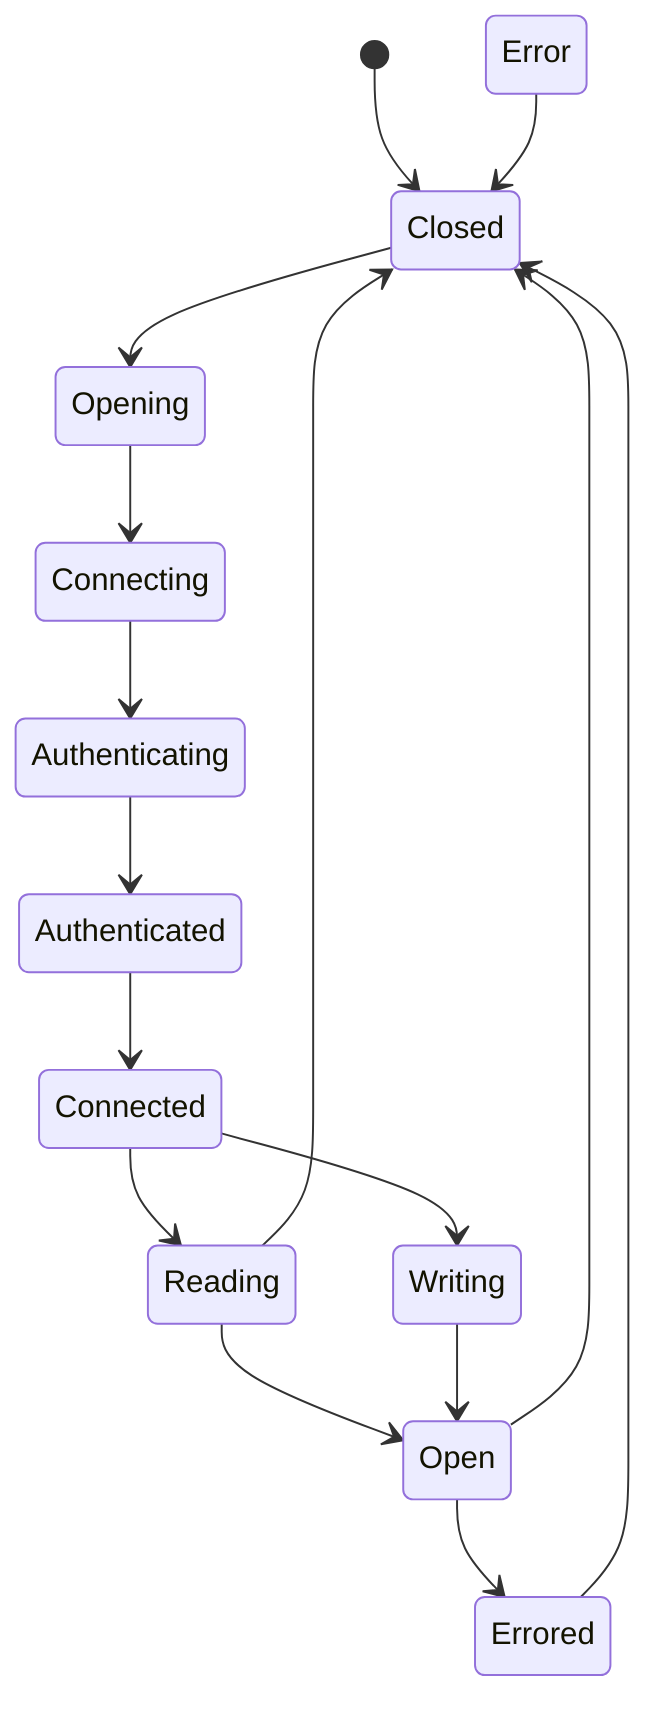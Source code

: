 stateDiagram-v2
    [*] --> Closed
    Closed --> Opening
    Opening --> Connecting
    Connecting --> Authenticating
    Authenticating --> Authenticated
    Authenticated --> Connected
    Connected --> Reading
    Connected --> Writing
    Reading --> Open
    Writing --> Open
    Open --> Closed
    Reading --> Closed
    Error --> Closed
    Open --> Errored
    Errored --> Closed